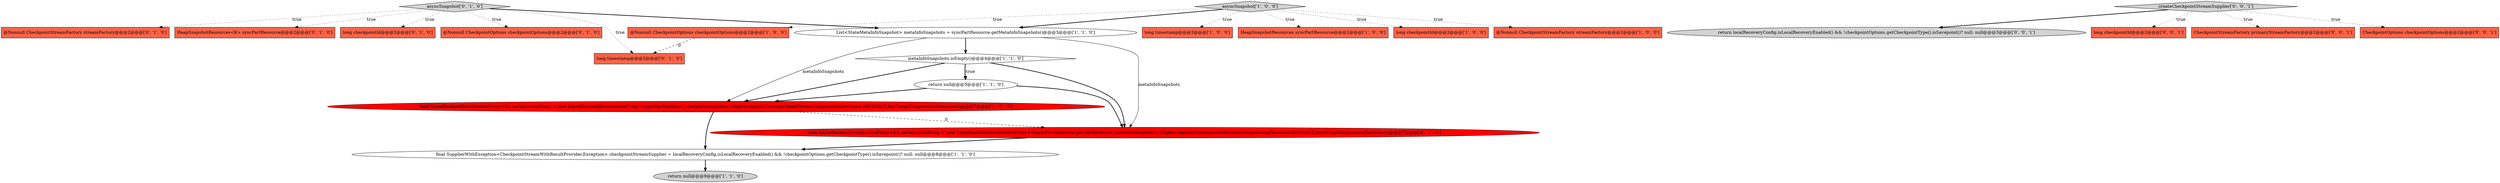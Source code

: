digraph {
12 [style = filled, label = "@Nonnull CheckpointOptions checkpointOptions@@@2@@@['0', '1', '0']", fillcolor = tomato, shape = box image = "AAA0AAABBB2BBB"];
13 [style = filled, label = "@Nonnull CheckpointStreamFactory streamFactory@@@2@@@['0', '1', '0']", fillcolor = tomato, shape = box image = "AAA0AAABBB2BBB"];
15 [style = filled, label = "HeapSnapshotResources<K> syncPartResource@@@2@@@['0', '1', '0']", fillcolor = tomato, shape = box image = "AAA0AAABBB2BBB"];
17 [style = filled, label = "long checkpointId@@@2@@@['0', '1', '0']", fillcolor = tomato, shape = box image = "AAA0AAABBB2BBB"];
10 [style = filled, label = "metaInfoSnapshots.isEmpty()@@@4@@@['1', '1', '0']", fillcolor = white, shape = diamond image = "AAA0AAABBB1BBB"];
8 [style = filled, label = "@Nonnull CheckpointOptions checkpointOptions@@@2@@@['1', '0', '0']", fillcolor = tomato, shape = box image = "AAA1AAABBB1BBB"];
1 [style = filled, label = "asyncSnapshot['1', '0', '0']", fillcolor = lightgray, shape = diamond image = "AAA0AAABBB1BBB"];
14 [style = filled, label = "asyncSnapshot['0', '1', '0']", fillcolor = lightgray, shape = diamond image = "AAA0AAABBB2BBB"];
3 [style = filled, label = "long timestamp@@@2@@@['1', '0', '0']", fillcolor = tomato, shape = box image = "AAA0AAABBB1BBB"];
11 [style = filled, label = "return null@@@5@@@['1', '1', '0']", fillcolor = white, shape = ellipse image = "AAA0AAABBB1BBB"];
5 [style = filled, label = "return null@@@9@@@['1', '1', '0']", fillcolor = lightgray, shape = ellipse image = "AAA0AAABBB1BBB"];
16 [style = filled, label = "final KeyedBackendSerializationProxy<K> serializationProxy = new KeyedBackendSerializationProxy<>(syncPartResource.getKeySerializer(),metaInfoSnapshots,!Objects.equals(UncompressedStreamCompressionDecorator.INSTANCE,keyGroupCompressionDecorator))@@@7@@@['0', '1', '0']", fillcolor = red, shape = ellipse image = "AAA1AAABBB2BBB"];
21 [style = filled, label = "return localRecoveryConfig.isLocalRecoveryEnabled() && !checkpointOptions.getCheckpointType().isSavepoint()? null: null@@@3@@@['0', '0', '1']", fillcolor = lightgray, shape = ellipse image = "AAA0AAABBB3BBB"];
18 [style = filled, label = "long timestamp@@@2@@@['0', '1', '0']", fillcolor = tomato, shape = box image = "AAA1AAABBB2BBB"];
9 [style = filled, label = "final SupplierWithException<CheckpointStreamWithResultProvider,Exception> checkpointStreamSupplier = localRecoveryConfig.isLocalRecoveryEnabled() && !checkpointOptions.getCheckpointType().isSavepoint()? null: null@@@8@@@['1', '1', '0']", fillcolor = white, shape = ellipse image = "AAA0AAABBB1BBB"];
0 [style = filled, label = "final KeyedBackendSerializationProxy<K> serializationProxy = new KeyedBackendSerializationProxy<>(getKeySerializer(),metaInfoSnapshots,!Objects.equals(UncompressedStreamCompressionDecorator.INSTANCE,keyGroupCompressionDecorator))@@@7@@@['1', '0', '0']", fillcolor = red, shape = ellipse image = "AAA1AAABBB1BBB"];
7 [style = filled, label = "HeapSnapshotResources syncPartResource@@@2@@@['1', '0', '0']", fillcolor = tomato, shape = box image = "AAA0AAABBB1BBB"];
19 [style = filled, label = "long checkpointId@@@2@@@['0', '0', '1']", fillcolor = tomato, shape = box image = "AAA0AAABBB3BBB"];
20 [style = filled, label = "CheckpointStreamFactory primaryStreamFactory@@@2@@@['0', '0', '1']", fillcolor = tomato, shape = box image = "AAA0AAABBB3BBB"];
22 [style = filled, label = "createCheckpointStreamSupplier['0', '0', '1']", fillcolor = lightgray, shape = diamond image = "AAA0AAABBB3BBB"];
2 [style = filled, label = "List<StateMetaInfoSnapshot> metaInfoSnapshots = syncPartResource.getMetaInfoSnapshots()@@@3@@@['1', '1', '0']", fillcolor = white, shape = ellipse image = "AAA0AAABBB1BBB"];
23 [style = filled, label = "CheckpointOptions checkpointOptions@@@2@@@['0', '0', '1']", fillcolor = tomato, shape = box image = "AAA0AAABBB3BBB"];
6 [style = filled, label = "long checkpointId@@@2@@@['1', '0', '0']", fillcolor = tomato, shape = box image = "AAA0AAABBB1BBB"];
4 [style = filled, label = "@Nonnull CheckpointStreamFactory streamFactory@@@2@@@['1', '0', '0']", fillcolor = tomato, shape = box image = "AAA0AAABBB1BBB"];
11->16 [style = bold, label=""];
0->9 [style = bold, label=""];
22->19 [style = dotted, label="true"];
14->12 [style = dotted, label="true"];
22->23 [style = dotted, label="true"];
2->16 [style = solid, label="metaInfoSnapshots"];
0->16 [style = dashed, label="0"];
22->21 [style = bold, label=""];
2->0 [style = solid, label="metaInfoSnapshots"];
1->4 [style = dotted, label="true"];
2->10 [style = bold, label=""];
14->13 [style = dotted, label="true"];
1->3 [style = dotted, label="true"];
1->7 [style = dotted, label="true"];
14->17 [style = dotted, label="true"];
14->15 [style = dotted, label="true"];
11->0 [style = bold, label=""];
22->20 [style = dotted, label="true"];
10->16 [style = bold, label=""];
10->11 [style = dotted, label="true"];
10->0 [style = bold, label=""];
1->8 [style = dotted, label="true"];
9->5 [style = bold, label=""];
1->6 [style = dotted, label="true"];
8->18 [style = dashed, label="0"];
1->2 [style = bold, label=""];
14->2 [style = bold, label=""];
14->18 [style = dotted, label="true"];
16->9 [style = bold, label=""];
10->11 [style = bold, label=""];
}
